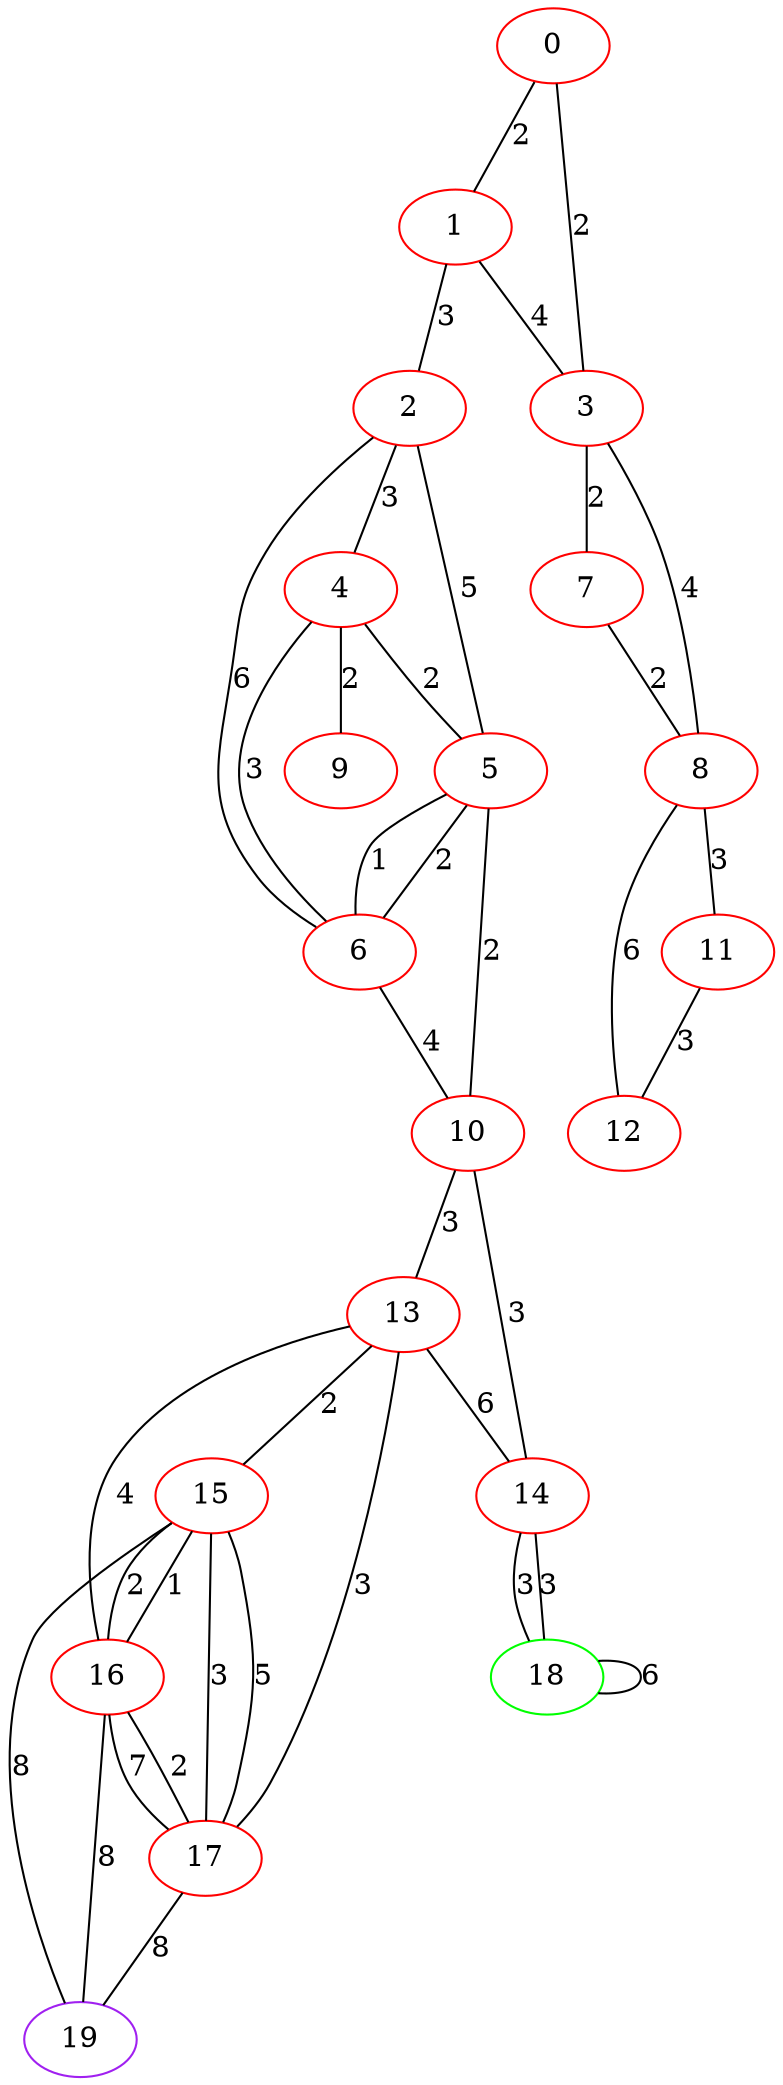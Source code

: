 graph "" {
0 [color=red, weight=1];
1 [color=red, weight=1];
2 [color=red, weight=1];
3 [color=red, weight=1];
4 [color=red, weight=1];
5 [color=red, weight=1];
6 [color=red, weight=1];
7 [color=red, weight=1];
8 [color=red, weight=1];
9 [color=red, weight=1];
10 [color=red, weight=1];
11 [color=red, weight=1];
12 [color=red, weight=1];
13 [color=red, weight=1];
14 [color=red, weight=1];
15 [color=red, weight=1];
16 [color=red, weight=1];
17 [color=red, weight=1];
18 [color=green, weight=2];
19 [color=purple, weight=4];
0 -- 1  [key=0, label=2];
0 -- 3  [key=0, label=2];
1 -- 2  [key=0, label=3];
1 -- 3  [key=0, label=4];
2 -- 4  [key=0, label=3];
2 -- 5  [key=0, label=5];
2 -- 6  [key=0, label=6];
3 -- 8  [key=0, label=4];
3 -- 7  [key=0, label=2];
4 -- 9  [key=0, label=2];
4 -- 5  [key=0, label=2];
4 -- 6  [key=0, label=3];
5 -- 10  [key=0, label=2];
5 -- 6  [key=0, label=1];
5 -- 6  [key=1, label=2];
6 -- 10  [key=0, label=4];
7 -- 8  [key=0, label=2];
8 -- 11  [key=0, label=3];
8 -- 12  [key=0, label=6];
10 -- 13  [key=0, label=3];
10 -- 14  [key=0, label=3];
11 -- 12  [key=0, label=3];
13 -- 16  [key=0, label=4];
13 -- 17  [key=0, label=3];
13 -- 14  [key=0, label=6];
13 -- 15  [key=0, label=2];
14 -- 18  [key=0, label=3];
14 -- 18  [key=1, label=3];
15 -- 16  [key=0, label=1];
15 -- 16  [key=1, label=2];
15 -- 17  [key=0, label=3];
15 -- 17  [key=1, label=5];
15 -- 19  [key=0, label=8];
16 -- 17  [key=0, label=2];
16 -- 17  [key=1, label=7];
16 -- 19  [key=0, label=8];
17 -- 19  [key=0, label=8];
18 -- 18  [key=0, label=6];
}
